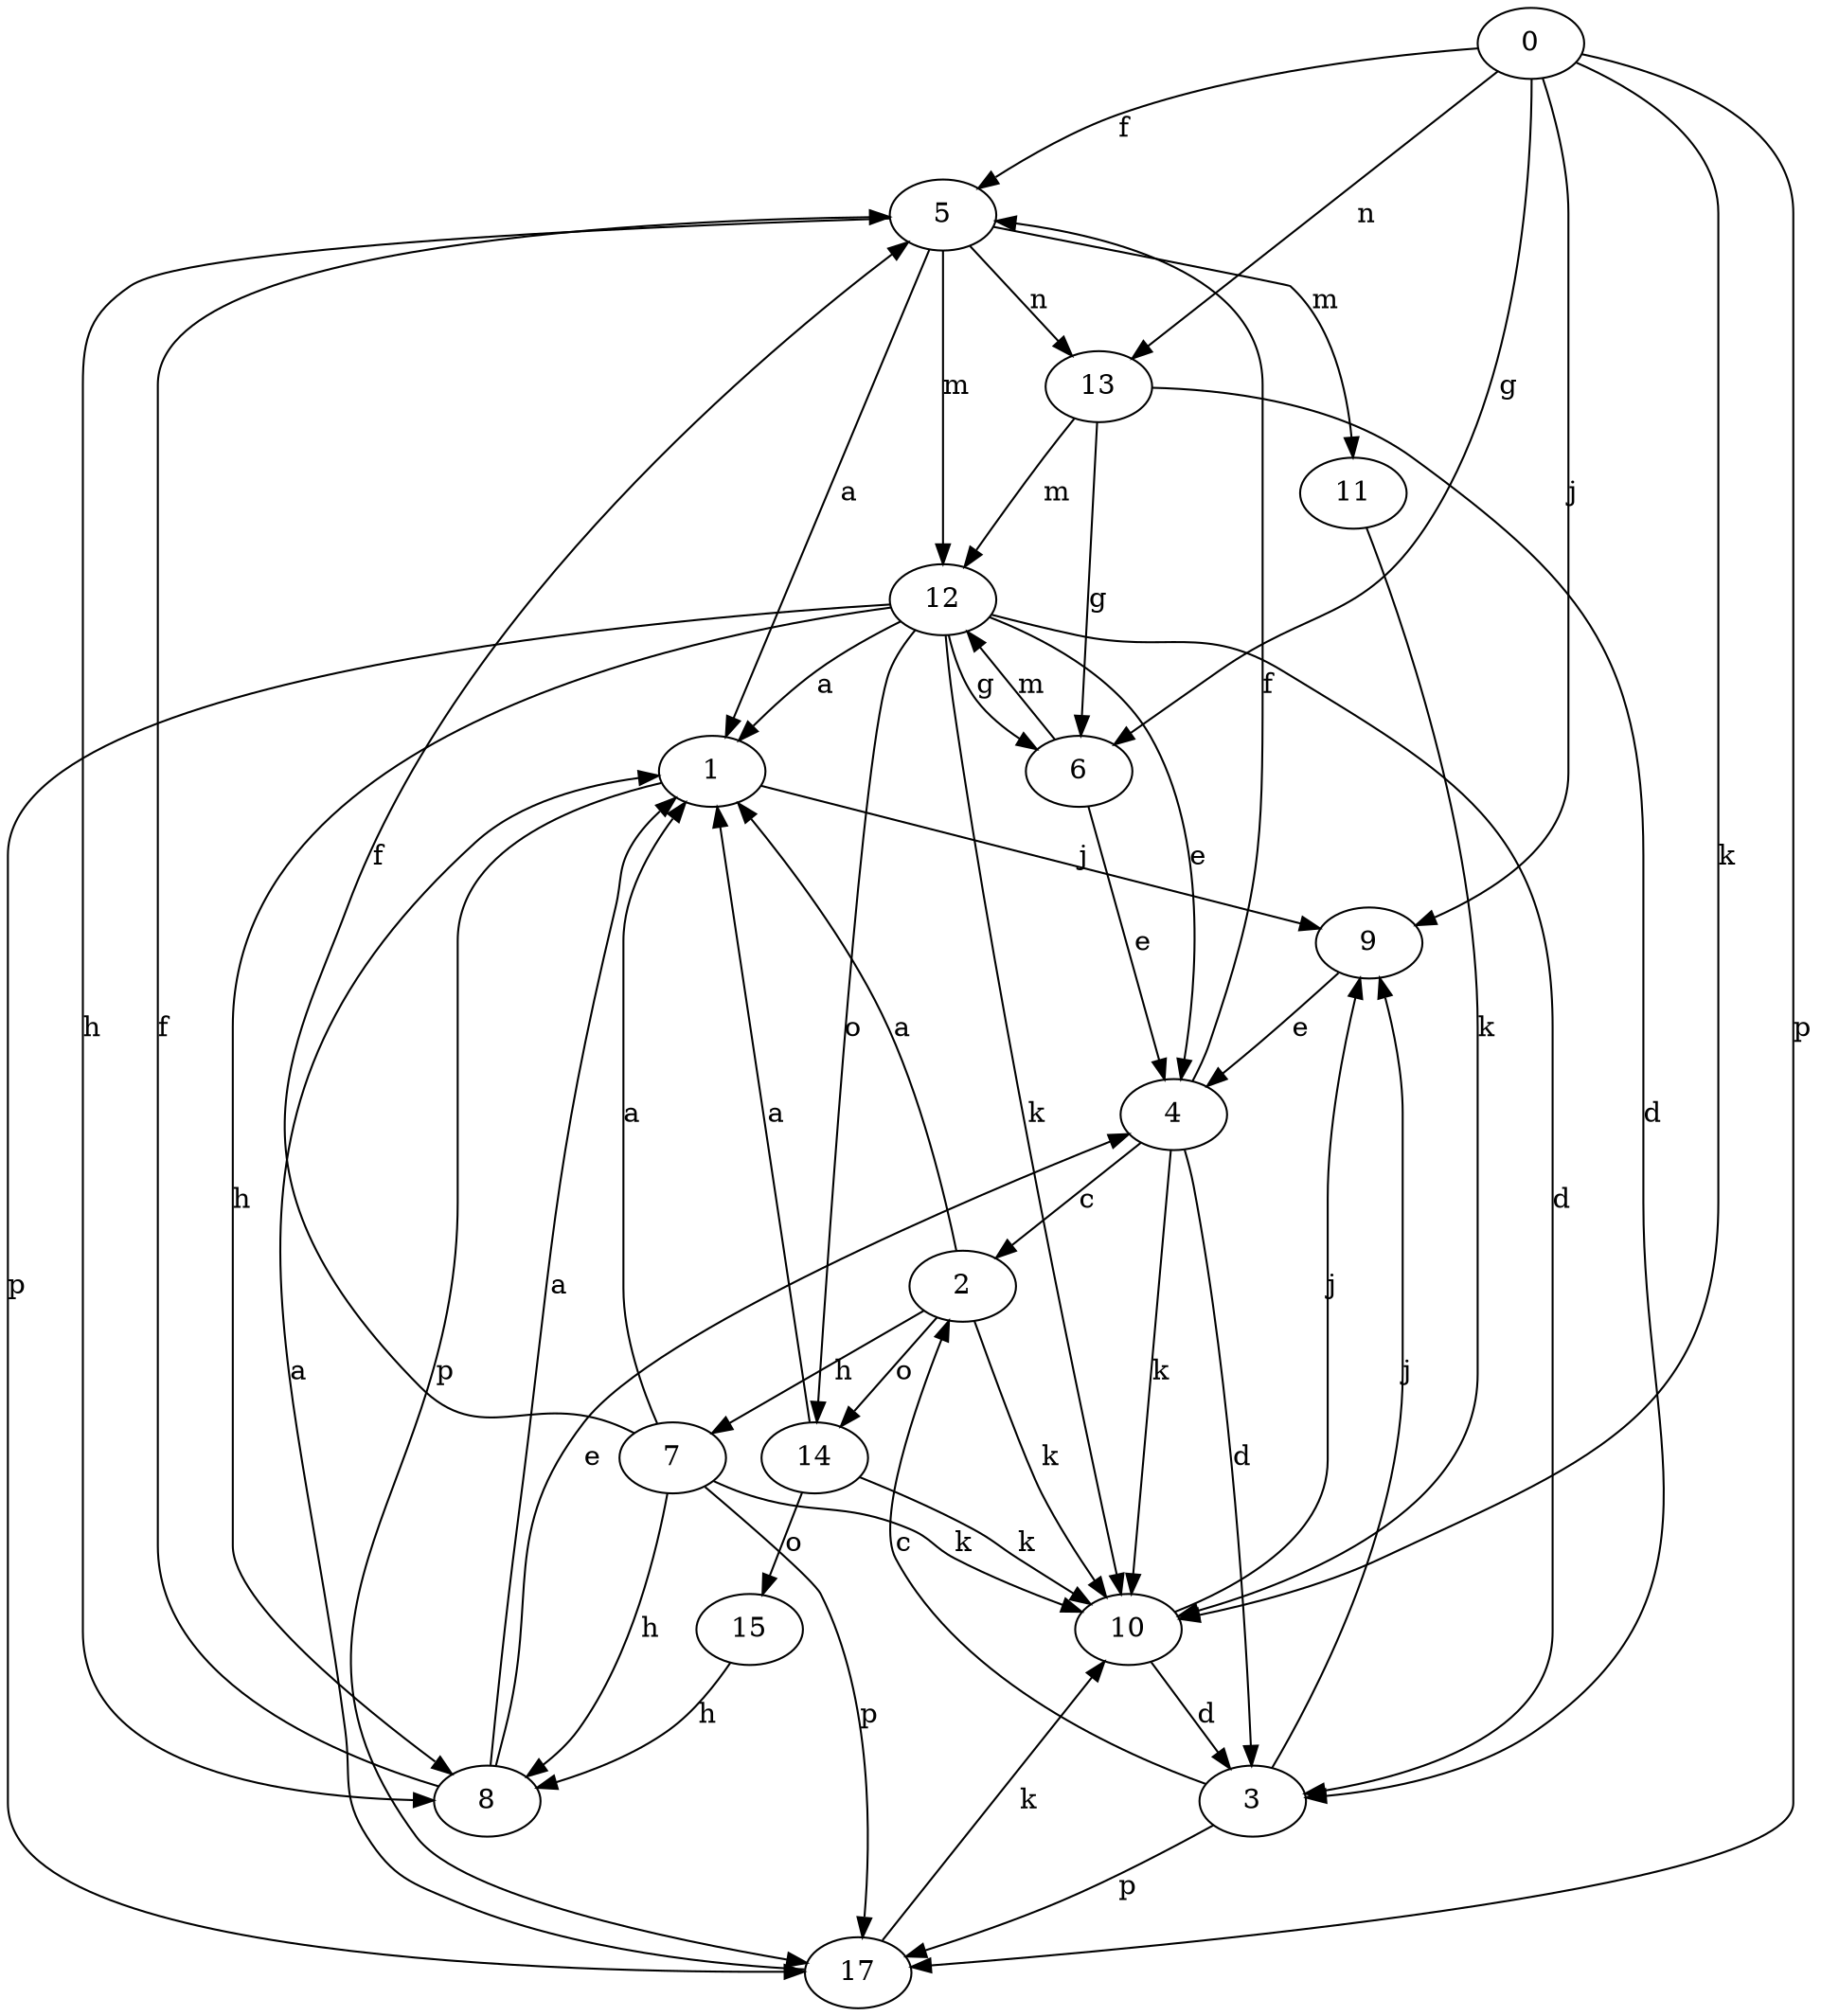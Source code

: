 strict digraph  {
0;
1;
2;
3;
4;
5;
6;
7;
8;
9;
10;
11;
12;
13;
14;
15;
17;
0 -> 5  [label=f];
0 -> 6  [label=g];
0 -> 9  [label=j];
0 -> 10  [label=k];
0 -> 13  [label=n];
0 -> 17  [label=p];
1 -> 9  [label=j];
1 -> 17  [label=p];
2 -> 1  [label=a];
2 -> 7  [label=h];
2 -> 10  [label=k];
2 -> 14  [label=o];
3 -> 2  [label=c];
3 -> 9  [label=j];
3 -> 17  [label=p];
4 -> 2  [label=c];
4 -> 3  [label=d];
4 -> 5  [label=f];
4 -> 10  [label=k];
5 -> 1  [label=a];
5 -> 8  [label=h];
5 -> 11  [label=m];
5 -> 12  [label=m];
5 -> 13  [label=n];
6 -> 4  [label=e];
6 -> 12  [label=m];
7 -> 1  [label=a];
7 -> 5  [label=f];
7 -> 8  [label=h];
7 -> 10  [label=k];
7 -> 17  [label=p];
8 -> 1  [label=a];
8 -> 4  [label=e];
8 -> 5  [label=f];
9 -> 4  [label=e];
10 -> 3  [label=d];
10 -> 9  [label=j];
11 -> 10  [label=k];
12 -> 1  [label=a];
12 -> 3  [label=d];
12 -> 4  [label=e];
12 -> 6  [label=g];
12 -> 8  [label=h];
12 -> 10  [label=k];
12 -> 14  [label=o];
12 -> 17  [label=p];
13 -> 3  [label=d];
13 -> 6  [label=g];
13 -> 12  [label=m];
14 -> 1  [label=a];
14 -> 10  [label=k];
14 -> 15  [label=o];
15 -> 8  [label=h];
17 -> 1  [label=a];
17 -> 10  [label=k];
}
